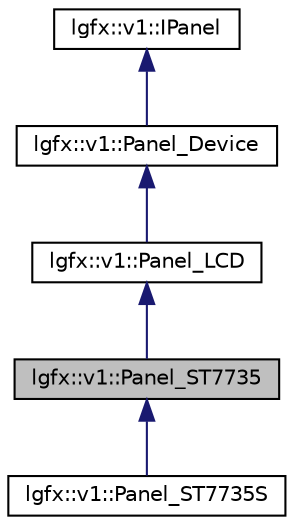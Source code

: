 digraph "lgfx::v1::Panel_ST7735"
{
 // LATEX_PDF_SIZE
  edge [fontname="Helvetica",fontsize="10",labelfontname="Helvetica",labelfontsize="10"];
  node [fontname="Helvetica",fontsize="10",shape=record];
  Node1 [label="lgfx::v1::Panel_ST7735",height=0.2,width=0.4,color="black", fillcolor="grey75", style="filled", fontcolor="black",tooltip=" "];
  Node2 -> Node1 [dir="back",color="midnightblue",fontsize="10",style="solid",fontname="Helvetica"];
  Node2 [label="lgfx::v1::Panel_LCD",height=0.2,width=0.4,color="black", fillcolor="white", style="filled",URL="$d3/de5/structlgfx_1_1v1_1_1Panel__LCD.html",tooltip=" "];
  Node3 -> Node2 [dir="back",color="midnightblue",fontsize="10",style="solid",fontname="Helvetica"];
  Node3 [label="lgfx::v1::Panel_Device",height=0.2,width=0.4,color="black", fillcolor="white", style="filled",URL="$d8/d5e/structlgfx_1_1v1_1_1Panel__Device.html",tooltip=" "];
  Node4 -> Node3 [dir="back",color="midnightblue",fontsize="10",style="solid",fontname="Helvetica"];
  Node4 [label="lgfx::v1::IPanel",height=0.2,width=0.4,color="black", fillcolor="white", style="filled",URL="$d8/d8d/structlgfx_1_1v1_1_1IPanel.html",tooltip=" "];
  Node1 -> Node5 [dir="back",color="midnightblue",fontsize="10",style="solid",fontname="Helvetica"];
  Node5 [label="lgfx::v1::Panel_ST7735S",height=0.2,width=0.4,color="black", fillcolor="white", style="filled",URL="$de/d02/structlgfx_1_1v1_1_1Panel__ST7735S.html",tooltip=" "];
}
